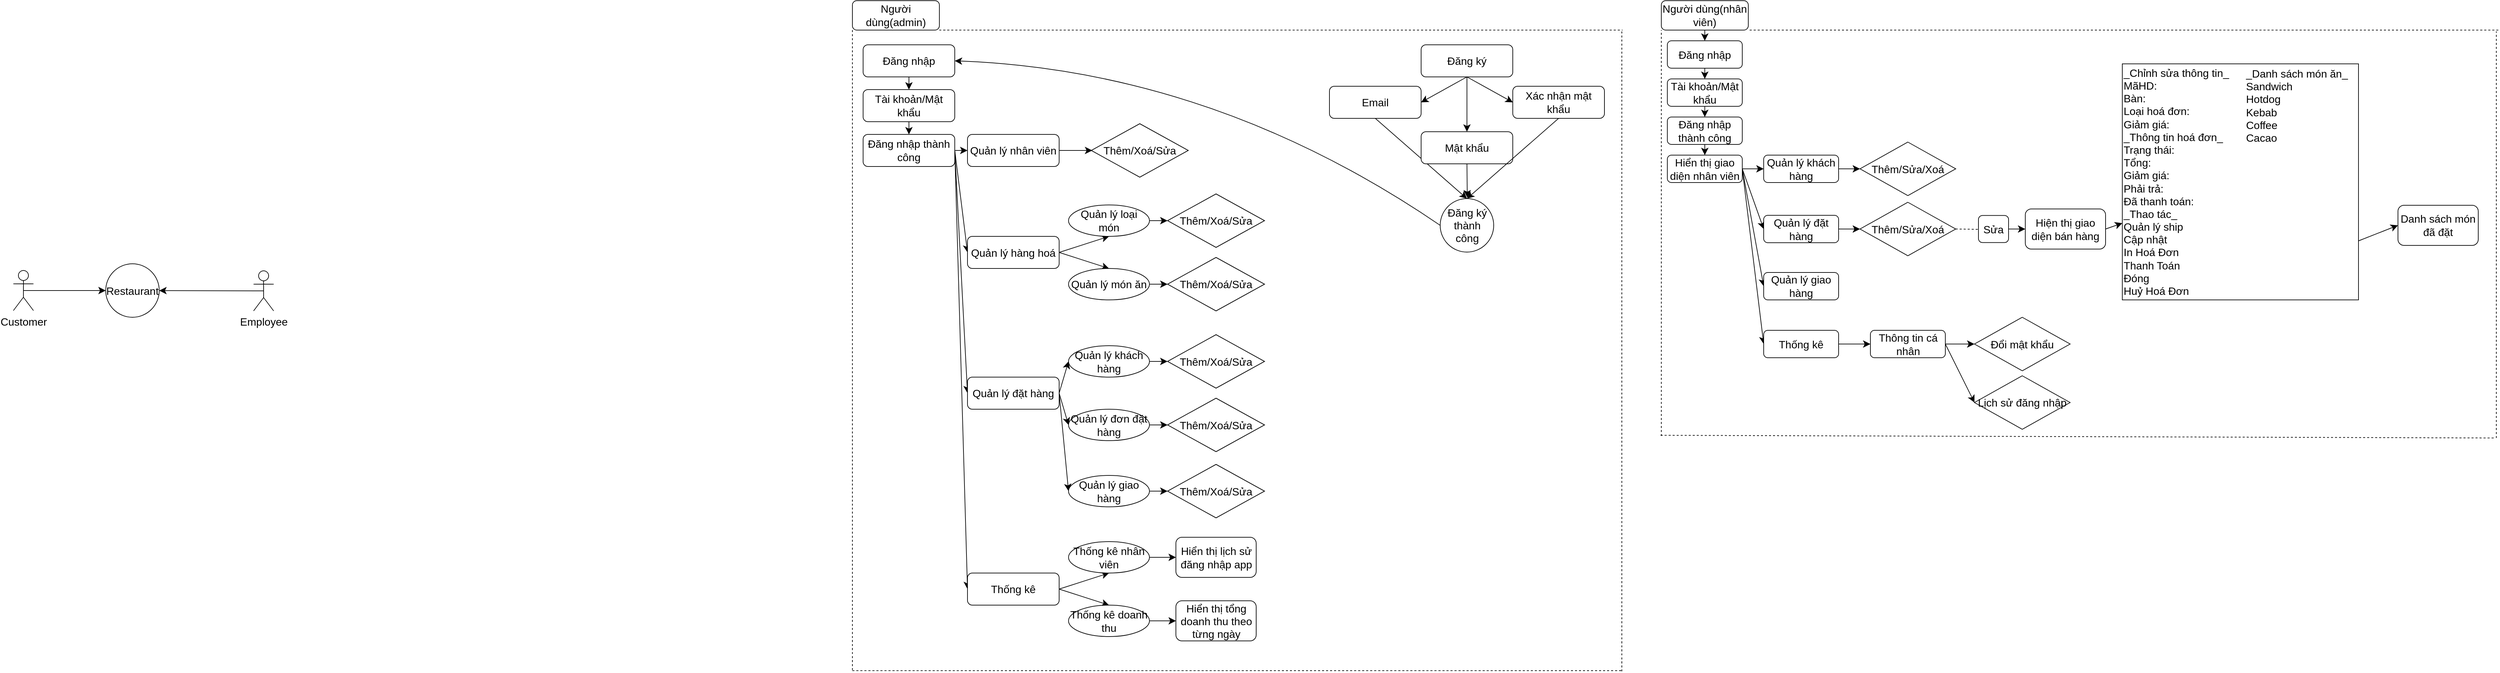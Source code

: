 <mxfile version="22.1.8" type="github">
  <diagram name="Page-1" id="rY_K6makJV8tmEoLIjzd">
    <mxGraphModel dx="2401" dy="366" grid="0" gridSize="10" guides="1" tooltips="1" connect="1" arrows="1" fold="1" page="0" pageScale="1" pageWidth="850" pageHeight="1100" math="0" shadow="0">
      <root>
        <mxCell id="0" />
        <mxCell id="1" parent="0" />
        <mxCell id="uzIWKKhnn1AGdui7la-n-1" value="Người dùng(admin)" style="rounded=1;whiteSpace=wrap;html=1;fontSize=16;" parent="1" vertex="1">
          <mxGeometry x="-16" y="36" width="130" height="44" as="geometry" />
        </mxCell>
        <mxCell id="uzIWKKhnn1AGdui7la-n-2" value="" style="endArrow=none;dashed=1;html=1;rounded=0;fontSize=12;startSize=8;endSize=8;edgeStyle=none;curved=1;exitX=1;exitY=1;exitDx=0;exitDy=0;" parent="1" source="uzIWKKhnn1AGdui7la-n-1" edge="1">
          <mxGeometry width="50" height="50" relative="1" as="geometry">
            <mxPoint x="175" y="225" as="sourcePoint" />
            <mxPoint x="1135" y="80" as="targetPoint" />
          </mxGeometry>
        </mxCell>
        <mxCell id="uzIWKKhnn1AGdui7la-n-3" value="" style="endArrow=none;dashed=1;html=1;rounded=0;fontSize=12;startSize=8;endSize=8;edgeStyle=none;curved=1;entryX=0;entryY=1;entryDx=0;entryDy=0;" parent="1" target="uzIWKKhnn1AGdui7la-n-1" edge="1">
          <mxGeometry width="50" height="50" relative="1" as="geometry">
            <mxPoint x="-16" y="1037" as="sourcePoint" />
            <mxPoint x="225" y="175" as="targetPoint" />
          </mxGeometry>
        </mxCell>
        <mxCell id="uzIWKKhnn1AGdui7la-n-7" style="edgeStyle=none;curved=1;rounded=0;orthogonalLoop=1;jettySize=auto;html=1;exitX=0.5;exitY=1;exitDx=0;exitDy=0;entryX=0.5;entryY=0;entryDx=0;entryDy=0;fontSize=12;startSize=8;endSize=8;" parent="1" source="uzIWKKhnn1AGdui7la-n-4" target="uzIWKKhnn1AGdui7la-n-6" edge="1">
          <mxGeometry relative="1" as="geometry" />
        </mxCell>
        <mxCell id="uzIWKKhnn1AGdui7la-n-4" value="Đăng nhập" style="rounded=1;whiteSpace=wrap;html=1;fontSize=16;" parent="1" vertex="1">
          <mxGeometry y="102" width="137" height="48" as="geometry" />
        </mxCell>
        <mxCell id="uzIWKKhnn1AGdui7la-n-81" style="edgeStyle=none;curved=1;rounded=0;orthogonalLoop=1;jettySize=auto;html=1;exitX=0.5;exitY=1;exitDx=0;exitDy=0;entryX=0.5;entryY=0;entryDx=0;entryDy=0;fontSize=12;startSize=8;endSize=8;" parent="1" source="uzIWKKhnn1AGdui7la-n-5" target="uzIWKKhnn1AGdui7la-n-79" edge="1">
          <mxGeometry relative="1" as="geometry" />
        </mxCell>
        <mxCell id="uzIWKKhnn1AGdui7la-n-82" style="edgeStyle=none;curved=1;rounded=0;orthogonalLoop=1;jettySize=auto;html=1;exitX=0.5;exitY=1;exitDx=0;exitDy=0;entryX=1;entryY=0.5;entryDx=0;entryDy=0;fontSize=12;startSize=8;endSize=8;" parent="1" source="uzIWKKhnn1AGdui7la-n-5" target="uzIWKKhnn1AGdui7la-n-78" edge="1">
          <mxGeometry relative="1" as="geometry" />
        </mxCell>
        <mxCell id="uzIWKKhnn1AGdui7la-n-83" style="edgeStyle=none;curved=1;rounded=0;orthogonalLoop=1;jettySize=auto;html=1;exitX=0.5;exitY=1;exitDx=0;exitDy=0;entryX=0;entryY=0.5;entryDx=0;entryDy=0;fontSize=12;startSize=8;endSize=8;" parent="1" source="uzIWKKhnn1AGdui7la-n-5" target="uzIWKKhnn1AGdui7la-n-80" edge="1">
          <mxGeometry relative="1" as="geometry" />
        </mxCell>
        <mxCell id="uzIWKKhnn1AGdui7la-n-5" value="Đăng ký" style="rounded=1;whiteSpace=wrap;html=1;fontSize=16;" parent="1" vertex="1">
          <mxGeometry x="834" y="102" width="137" height="48" as="geometry" />
        </mxCell>
        <mxCell id="uzIWKKhnn1AGdui7la-n-9" style="edgeStyle=none;curved=1;rounded=0;orthogonalLoop=1;jettySize=auto;html=1;exitX=0.5;exitY=1;exitDx=0;exitDy=0;entryX=0.5;entryY=0;entryDx=0;entryDy=0;fontSize=12;startSize=8;endSize=8;" parent="1" source="uzIWKKhnn1AGdui7la-n-6" target="uzIWKKhnn1AGdui7la-n-8" edge="1">
          <mxGeometry relative="1" as="geometry" />
        </mxCell>
        <mxCell id="uzIWKKhnn1AGdui7la-n-6" value="Tài khoản/Mật khẩu" style="rounded=1;whiteSpace=wrap;html=1;fontSize=16;" parent="1" vertex="1">
          <mxGeometry y="169" width="137" height="48" as="geometry" />
        </mxCell>
        <mxCell id="uzIWKKhnn1AGdui7la-n-11" style="edgeStyle=none;curved=1;rounded=0;orthogonalLoop=1;jettySize=auto;html=1;exitX=1;exitY=0.5;exitDx=0;exitDy=0;fontSize=12;startSize=8;endSize=8;" parent="1" source="uzIWKKhnn1AGdui7la-n-8" target="uzIWKKhnn1AGdui7la-n-10" edge="1">
          <mxGeometry relative="1" as="geometry" />
        </mxCell>
        <mxCell id="uzIWKKhnn1AGdui7la-n-15" style="edgeStyle=none;curved=1;rounded=0;orthogonalLoop=1;jettySize=auto;html=1;exitX=1;exitY=0.5;exitDx=0;exitDy=0;entryX=0;entryY=0.5;entryDx=0;entryDy=0;fontSize=12;startSize=8;endSize=8;" parent="1" source="uzIWKKhnn1AGdui7la-n-8" target="uzIWKKhnn1AGdui7la-n-12" edge="1">
          <mxGeometry relative="1" as="geometry" />
        </mxCell>
        <mxCell id="uzIWKKhnn1AGdui7la-n-16" style="edgeStyle=none;curved=1;rounded=0;orthogonalLoop=1;jettySize=auto;html=1;exitX=1;exitY=0.5;exitDx=0;exitDy=0;entryX=0;entryY=0.5;entryDx=0;entryDy=0;fontSize=12;startSize=8;endSize=8;" parent="1" source="uzIWKKhnn1AGdui7la-n-8" target="uzIWKKhnn1AGdui7la-n-13" edge="1">
          <mxGeometry relative="1" as="geometry" />
        </mxCell>
        <mxCell id="uzIWKKhnn1AGdui7la-n-17" style="edgeStyle=none;curved=1;rounded=0;orthogonalLoop=1;jettySize=auto;html=1;exitX=1;exitY=0.5;exitDx=0;exitDy=0;entryX=0;entryY=0.5;entryDx=0;entryDy=0;fontSize=12;startSize=8;endSize=8;" parent="1" source="uzIWKKhnn1AGdui7la-n-8" target="uzIWKKhnn1AGdui7la-n-14" edge="1">
          <mxGeometry relative="1" as="geometry" />
        </mxCell>
        <mxCell id="uzIWKKhnn1AGdui7la-n-8" value="Đăng nhập thành công" style="rounded=1;whiteSpace=wrap;html=1;fontSize=16;" parent="1" vertex="1">
          <mxGeometry y="236" width="137" height="48" as="geometry" />
        </mxCell>
        <mxCell id="uzIWKKhnn1AGdui7la-n-23" style="edgeStyle=none;curved=1;rounded=0;orthogonalLoop=1;jettySize=auto;html=1;exitX=1;exitY=0.5;exitDx=0;exitDy=0;entryX=0;entryY=0.5;entryDx=0;entryDy=0;fontSize=12;startSize=8;endSize=8;" parent="1" source="uzIWKKhnn1AGdui7la-n-10" edge="1">
          <mxGeometry relative="1" as="geometry">
            <mxPoint x="342.5" y="260" as="targetPoint" />
          </mxGeometry>
        </mxCell>
        <mxCell id="uzIWKKhnn1AGdui7la-n-10" value="Quản lý nhân viên" style="rounded=1;whiteSpace=wrap;html=1;fontSize=16;" parent="1" vertex="1">
          <mxGeometry x="156" y="236" width="137" height="48" as="geometry" />
        </mxCell>
        <mxCell id="uzIWKKhnn1AGdui7la-n-27" style="edgeStyle=none;curved=1;rounded=0;orthogonalLoop=1;jettySize=auto;html=1;exitX=1;exitY=0.5;exitDx=0;exitDy=0;entryX=0.5;entryY=1;entryDx=0;entryDy=0;fontSize=12;startSize=8;endSize=8;" parent="1" source="uzIWKKhnn1AGdui7la-n-12" target="uzIWKKhnn1AGdui7la-n-25" edge="1">
          <mxGeometry relative="1" as="geometry" />
        </mxCell>
        <mxCell id="uzIWKKhnn1AGdui7la-n-28" style="edgeStyle=none;curved=1;rounded=0;orthogonalLoop=1;jettySize=auto;html=1;exitX=1;exitY=0.5;exitDx=0;exitDy=0;entryX=0.5;entryY=0;entryDx=0;entryDy=0;fontSize=12;startSize=8;endSize=8;" parent="1" source="uzIWKKhnn1AGdui7la-n-12" target="uzIWKKhnn1AGdui7la-n-26" edge="1">
          <mxGeometry relative="1" as="geometry" />
        </mxCell>
        <mxCell id="uzIWKKhnn1AGdui7la-n-12" value="Quản lý hàng hoá" style="rounded=1;whiteSpace=wrap;html=1;fontSize=16;" parent="1" vertex="1">
          <mxGeometry x="156" y="388.5" width="137" height="48" as="geometry" />
        </mxCell>
        <mxCell id="uzIWKKhnn1AGdui7la-n-44" style="edgeStyle=none;curved=1;rounded=0;orthogonalLoop=1;jettySize=auto;html=1;exitX=1;exitY=0.5;exitDx=0;exitDy=0;entryX=0;entryY=0.5;entryDx=0;entryDy=0;fontSize=12;startSize=8;endSize=8;" parent="1" source="uzIWKKhnn1AGdui7la-n-13" target="uzIWKKhnn1AGdui7la-n-43" edge="1">
          <mxGeometry relative="1" as="geometry" />
        </mxCell>
        <mxCell id="uzIWKKhnn1AGdui7la-n-46" style="edgeStyle=none;curved=1;rounded=0;orthogonalLoop=1;jettySize=auto;html=1;exitX=1;exitY=0.5;exitDx=0;exitDy=0;entryX=0;entryY=0.5;entryDx=0;entryDy=0;fontSize=12;startSize=8;endSize=8;" parent="1" source="uzIWKKhnn1AGdui7la-n-13" target="uzIWKKhnn1AGdui7la-n-45" edge="1">
          <mxGeometry relative="1" as="geometry" />
        </mxCell>
        <mxCell id="uzIWKKhnn1AGdui7la-n-48" style="edgeStyle=none;curved=1;rounded=0;orthogonalLoop=1;jettySize=auto;html=1;exitX=1;exitY=0.5;exitDx=0;exitDy=0;entryX=0;entryY=0.5;entryDx=0;entryDy=0;fontSize=12;startSize=8;endSize=8;" parent="1" source="uzIWKKhnn1AGdui7la-n-13" target="uzIWKKhnn1AGdui7la-n-47" edge="1">
          <mxGeometry relative="1" as="geometry" />
        </mxCell>
        <mxCell id="uzIWKKhnn1AGdui7la-n-13" value="Quản lý đặt hàng" style="rounded=1;whiteSpace=wrap;html=1;fontSize=16;" parent="1" vertex="1">
          <mxGeometry x="156" y="599" width="137" height="48" as="geometry" />
        </mxCell>
        <mxCell id="uzIWKKhnn1AGdui7la-n-51" style="edgeStyle=none;curved=1;rounded=0;orthogonalLoop=1;jettySize=auto;html=1;exitX=1;exitY=0.5;exitDx=0;exitDy=0;entryX=0.5;entryY=1;entryDx=0;entryDy=0;fontSize=12;startSize=8;endSize=8;" parent="1" source="uzIWKKhnn1AGdui7la-n-14" target="uzIWKKhnn1AGdui7la-n-49" edge="1">
          <mxGeometry relative="1" as="geometry" />
        </mxCell>
        <mxCell id="uzIWKKhnn1AGdui7la-n-52" style="edgeStyle=none;curved=1;rounded=0;orthogonalLoop=1;jettySize=auto;html=1;exitX=1;exitY=0.5;exitDx=0;exitDy=0;entryX=0.5;entryY=0;entryDx=0;entryDy=0;fontSize=12;startSize=8;endSize=8;" parent="1" source="uzIWKKhnn1AGdui7la-n-14" target="uzIWKKhnn1AGdui7la-n-50" edge="1">
          <mxGeometry relative="1" as="geometry" />
        </mxCell>
        <mxCell id="uzIWKKhnn1AGdui7la-n-14" value="Thống kê" style="rounded=1;whiteSpace=wrap;html=1;fontSize=16;" parent="1" vertex="1">
          <mxGeometry x="156" y="892" width="137" height="48" as="geometry" />
        </mxCell>
        <mxCell id="uzIWKKhnn1AGdui7la-n-64" style="edgeStyle=none;curved=1;rounded=0;orthogonalLoop=1;jettySize=auto;html=1;exitX=1;exitY=0.5;exitDx=0;exitDy=0;entryX=0;entryY=0.5;entryDx=0;entryDy=0;fontSize=12;startSize=8;endSize=8;" parent="1" source="uzIWKKhnn1AGdui7la-n-25" target="uzIWKKhnn1AGdui7la-n-55" edge="1">
          <mxGeometry relative="1" as="geometry" />
        </mxCell>
        <mxCell id="uzIWKKhnn1AGdui7la-n-25" value="Quản lý loại món" style="ellipse;whiteSpace=wrap;html=1;fontSize=16;" parent="1" vertex="1">
          <mxGeometry x="307" y="341.5" width="121" height="47" as="geometry" />
        </mxCell>
        <mxCell id="uzIWKKhnn1AGdui7la-n-65" style="edgeStyle=none;curved=1;rounded=0;orthogonalLoop=1;jettySize=auto;html=1;exitX=1;exitY=0.5;exitDx=0;exitDy=0;entryX=0;entryY=0.5;entryDx=0;entryDy=0;fontSize=12;startSize=8;endSize=8;" parent="1" source="uzIWKKhnn1AGdui7la-n-26" target="uzIWKKhnn1AGdui7la-n-56" edge="1">
          <mxGeometry relative="1" as="geometry" />
        </mxCell>
        <mxCell id="uzIWKKhnn1AGdui7la-n-26" value="Quản lý món ăn" style="ellipse;whiteSpace=wrap;html=1;fontSize=16;" parent="1" vertex="1">
          <mxGeometry x="307" y="436.5" width="121" height="47" as="geometry" />
        </mxCell>
        <mxCell id="uzIWKKhnn1AGdui7la-n-66" style="edgeStyle=none;curved=1;rounded=0;orthogonalLoop=1;jettySize=auto;html=1;exitX=1;exitY=0.5;exitDx=0;exitDy=0;entryX=0;entryY=0.5;entryDx=0;entryDy=0;fontSize=12;startSize=8;endSize=8;" parent="1" source="uzIWKKhnn1AGdui7la-n-43" target="uzIWKKhnn1AGdui7la-n-57" edge="1">
          <mxGeometry relative="1" as="geometry" />
        </mxCell>
        <mxCell id="uzIWKKhnn1AGdui7la-n-43" value="Quản lý khách hàng" style="ellipse;whiteSpace=wrap;html=1;fontSize=16;" parent="1" vertex="1">
          <mxGeometry x="307" y="552" width="121" height="47" as="geometry" />
        </mxCell>
        <mxCell id="uzIWKKhnn1AGdui7la-n-67" style="edgeStyle=none;curved=1;rounded=0;orthogonalLoop=1;jettySize=auto;html=1;exitX=1;exitY=0.5;exitDx=0;exitDy=0;entryX=0;entryY=0.5;entryDx=0;entryDy=0;fontSize=12;startSize=8;endSize=8;" parent="1" source="uzIWKKhnn1AGdui7la-n-45" target="uzIWKKhnn1AGdui7la-n-59" edge="1">
          <mxGeometry relative="1" as="geometry" />
        </mxCell>
        <mxCell id="uzIWKKhnn1AGdui7la-n-45" value="Quản lý đơn đặt hàng" style="ellipse;whiteSpace=wrap;html=1;fontSize=16;" parent="1" vertex="1">
          <mxGeometry x="307" y="647" width="121" height="47" as="geometry" />
        </mxCell>
        <mxCell id="uzIWKKhnn1AGdui7la-n-68" style="edgeStyle=none;curved=1;rounded=0;orthogonalLoop=1;jettySize=auto;html=1;exitX=1;exitY=0.5;exitDx=0;exitDy=0;entryX=0;entryY=0.5;entryDx=0;entryDy=0;fontSize=12;startSize=8;endSize=8;" parent="1" source="uzIWKKhnn1AGdui7la-n-47" target="uzIWKKhnn1AGdui7la-n-61" edge="1">
          <mxGeometry relative="1" as="geometry" />
        </mxCell>
        <mxCell id="uzIWKKhnn1AGdui7la-n-47" value="Quản lý giao hàng" style="ellipse;whiteSpace=wrap;html=1;fontSize=16;" parent="1" vertex="1">
          <mxGeometry x="307" y="746" width="121" height="47" as="geometry" />
        </mxCell>
        <mxCell id="uzIWKKhnn1AGdui7la-n-71" style="edgeStyle=none;curved=1;rounded=0;orthogonalLoop=1;jettySize=auto;html=1;exitX=1;exitY=0.5;exitDx=0;exitDy=0;entryX=0;entryY=0.5;entryDx=0;entryDy=0;fontSize=12;startSize=8;endSize=8;" parent="1" source="uzIWKKhnn1AGdui7la-n-49" target="uzIWKKhnn1AGdui7la-n-75" edge="1">
          <mxGeometry relative="1" as="geometry">
            <mxPoint x="455" y="868.5" as="targetPoint" />
          </mxGeometry>
        </mxCell>
        <mxCell id="uzIWKKhnn1AGdui7la-n-49" value="Thống kê nhân viên" style="ellipse;whiteSpace=wrap;html=1;fontSize=16;" parent="1" vertex="1">
          <mxGeometry x="307" y="845" width="121" height="47" as="geometry" />
        </mxCell>
        <mxCell id="uzIWKKhnn1AGdui7la-n-74" style="edgeStyle=none;curved=1;rounded=0;orthogonalLoop=1;jettySize=auto;html=1;exitX=1;exitY=0.5;exitDx=0;exitDy=0;entryX=0;entryY=0.5;entryDx=0;entryDy=0;fontSize=12;startSize=8;endSize=8;" parent="1" source="uzIWKKhnn1AGdui7la-n-50" target="uzIWKKhnn1AGdui7la-n-76" edge="1">
          <mxGeometry relative="1" as="geometry">
            <mxPoint x="455" y="963.5" as="targetPoint" />
          </mxGeometry>
        </mxCell>
        <mxCell id="uzIWKKhnn1AGdui7la-n-50" value="Thống kê doanh thu" style="ellipse;whiteSpace=wrap;html=1;fontSize=16;" parent="1" vertex="1">
          <mxGeometry x="307" y="940" width="121" height="47" as="geometry" />
        </mxCell>
        <mxCell id="uzIWKKhnn1AGdui7la-n-54" value="Thêm/Xoá/Sửa" style="rhombus;whiteSpace=wrap;html=1;fontSize=16;" parent="1" vertex="1">
          <mxGeometry x="341" y="220" width="145" height="80" as="geometry" />
        </mxCell>
        <mxCell id="uzIWKKhnn1AGdui7la-n-55" value="Thêm/Xoá/Sửa" style="rhombus;whiteSpace=wrap;html=1;fontSize=16;" parent="1" vertex="1">
          <mxGeometry x="455" y="325" width="145" height="80" as="geometry" />
        </mxCell>
        <mxCell id="uzIWKKhnn1AGdui7la-n-56" value="Thêm/Xoá/Sửa" style="rhombus;whiteSpace=wrap;html=1;fontSize=16;" parent="1" vertex="1">
          <mxGeometry x="455" y="420" width="145" height="80" as="geometry" />
        </mxCell>
        <mxCell id="uzIWKKhnn1AGdui7la-n-57" value="Thêm/Xoá/Sửa" style="rhombus;whiteSpace=wrap;html=1;fontSize=16;" parent="1" vertex="1">
          <mxGeometry x="455" y="535.5" width="145" height="80" as="geometry" />
        </mxCell>
        <mxCell id="uzIWKKhnn1AGdui7la-n-59" value="Thêm/Xoá/Sửa" style="rhombus;whiteSpace=wrap;html=1;fontSize=16;" parent="1" vertex="1">
          <mxGeometry x="455" y="630.5" width="145" height="80" as="geometry" />
        </mxCell>
        <mxCell id="uzIWKKhnn1AGdui7la-n-61" value="Thêm/Xoá/Sửa" style="rhombus;whiteSpace=wrap;html=1;fontSize=16;" parent="1" vertex="1">
          <mxGeometry x="455" y="729.5" width="145" height="80" as="geometry" />
        </mxCell>
        <mxCell id="uzIWKKhnn1AGdui7la-n-75" value="Hiển thị lịch sử đăng nhập app" style="rounded=1;whiteSpace=wrap;html=1;fontSize=16;" parent="1" vertex="1">
          <mxGeometry x="467.5" y="838.5" width="120" height="60" as="geometry" />
        </mxCell>
        <mxCell id="uzIWKKhnn1AGdui7la-n-76" value="Hiển thị tổng doanh thu theo từng ngày" style="rounded=1;whiteSpace=wrap;html=1;fontSize=16;" parent="1" vertex="1">
          <mxGeometry x="467.5" y="933.5" width="120" height="60" as="geometry" />
        </mxCell>
        <mxCell id="uzIWKKhnn1AGdui7la-n-85" style="edgeStyle=none;curved=1;rounded=0;orthogonalLoop=1;jettySize=auto;html=1;exitX=0.5;exitY=1;exitDx=0;exitDy=0;entryX=0.5;entryY=0;entryDx=0;entryDy=0;fontSize=12;startSize=8;endSize=8;" parent="1" source="uzIWKKhnn1AGdui7la-n-78" target="uzIWKKhnn1AGdui7la-n-84" edge="1">
          <mxGeometry relative="1" as="geometry" />
        </mxCell>
        <mxCell id="uzIWKKhnn1AGdui7la-n-78" value="Email" style="rounded=1;whiteSpace=wrap;html=1;fontSize=16;" parent="1" vertex="1">
          <mxGeometry x="697" y="164" width="137" height="48" as="geometry" />
        </mxCell>
        <mxCell id="uzIWKKhnn1AGdui7la-n-86" style="edgeStyle=none;curved=1;rounded=0;orthogonalLoop=1;jettySize=auto;html=1;exitX=0.5;exitY=1;exitDx=0;exitDy=0;fontSize=12;startSize=8;endSize=8;" parent="1" source="uzIWKKhnn1AGdui7la-n-79" edge="1">
          <mxGeometry relative="1" as="geometry">
            <mxPoint x="903" y="330.333" as="targetPoint" />
          </mxGeometry>
        </mxCell>
        <mxCell id="uzIWKKhnn1AGdui7la-n-79" value="Mật khẩu" style="rounded=1;whiteSpace=wrap;html=1;fontSize=16;" parent="1" vertex="1">
          <mxGeometry x="834" y="232" width="137" height="48" as="geometry" />
        </mxCell>
        <mxCell id="uzIWKKhnn1AGdui7la-n-87" style="edgeStyle=none;curved=1;rounded=0;orthogonalLoop=1;jettySize=auto;html=1;exitX=0.5;exitY=1;exitDx=0;exitDy=0;entryX=0.5;entryY=0;entryDx=0;entryDy=0;fontSize=12;startSize=8;endSize=8;" parent="1" source="uzIWKKhnn1AGdui7la-n-80" target="uzIWKKhnn1AGdui7la-n-84" edge="1">
          <mxGeometry relative="1" as="geometry" />
        </mxCell>
        <mxCell id="uzIWKKhnn1AGdui7la-n-80" value="Xác nhận mật khẩu" style="rounded=1;whiteSpace=wrap;html=1;fontSize=16;" parent="1" vertex="1">
          <mxGeometry x="971" y="164" width="137" height="48" as="geometry" />
        </mxCell>
        <mxCell id="uzIWKKhnn1AGdui7la-n-88" style="edgeStyle=none;curved=1;rounded=0;orthogonalLoop=1;jettySize=auto;html=1;exitX=0;exitY=0.5;exitDx=0;exitDy=0;entryX=1;entryY=0.5;entryDx=0;entryDy=0;fontSize=12;startSize=8;endSize=8;" parent="1" source="uzIWKKhnn1AGdui7la-n-84" target="uzIWKKhnn1AGdui7la-n-4" edge="1">
          <mxGeometry relative="1" as="geometry">
            <Array as="points">
              <mxPoint x="524" y="141" />
            </Array>
          </mxGeometry>
        </mxCell>
        <mxCell id="uzIWKKhnn1AGdui7la-n-84" value="Đăng ký thành công" style="ellipse;whiteSpace=wrap;html=1;aspect=fixed;fontSize=16;" parent="1" vertex="1">
          <mxGeometry x="862.5" y="332" width="80" height="80" as="geometry" />
        </mxCell>
        <mxCell id="uzIWKKhnn1AGdui7la-n-89" value="" style="endArrow=none;dashed=1;html=1;rounded=0;fontSize=12;startSize=8;endSize=8;edgeStyle=none;curved=1;" parent="1" edge="1">
          <mxGeometry width="50" height="50" relative="1" as="geometry">
            <mxPoint x="1134" y="1039" as="sourcePoint" />
            <mxPoint x="1134" y="81" as="targetPoint" />
          </mxGeometry>
        </mxCell>
        <mxCell id="uzIWKKhnn1AGdui7la-n-90" value="" style="endArrow=none;dashed=1;html=1;rounded=0;fontSize=12;startSize=8;endSize=8;edgeStyle=none;curved=1;" parent="1" edge="1">
          <mxGeometry width="50" height="50" relative="1" as="geometry">
            <mxPoint x="-16" y="1038" as="sourcePoint" />
            <mxPoint x="1135" y="1038" as="targetPoint" />
          </mxGeometry>
        </mxCell>
        <mxCell id="uzIWKKhnn1AGdui7la-n-96" style="edgeStyle=none;curved=1;rounded=0;orthogonalLoop=1;jettySize=auto;html=1;exitX=0.5;exitY=1;exitDx=0;exitDy=0;entryX=0.5;entryY=0;entryDx=0;entryDy=0;fontSize=12;startSize=8;endSize=8;" parent="1" source="uzIWKKhnn1AGdui7la-n-91" target="uzIWKKhnn1AGdui7la-n-94" edge="1">
          <mxGeometry relative="1" as="geometry" />
        </mxCell>
        <mxCell id="uzIWKKhnn1AGdui7la-n-91" value="Người dùng(nhân viên)" style="rounded=1;whiteSpace=wrap;html=1;fontSize=16;" parent="1" vertex="1">
          <mxGeometry x="1193" y="36" width="130" height="44" as="geometry" />
        </mxCell>
        <mxCell id="uzIWKKhnn1AGdui7la-n-92" value="" style="endArrow=none;dashed=1;html=1;rounded=0;fontSize=12;startSize=8;endSize=8;edgeStyle=none;curved=1;entryX=1;entryY=1;entryDx=0;entryDy=0;" parent="1" target="uzIWKKhnn1AGdui7la-n-91" edge="1">
          <mxGeometry width="50" height="50" relative="1" as="geometry">
            <mxPoint x="2444" y="80" as="sourcePoint" />
            <mxPoint x="1400" y="141" as="targetPoint" />
          </mxGeometry>
        </mxCell>
        <mxCell id="uzIWKKhnn1AGdui7la-n-93" value="" style="endArrow=none;dashed=1;html=1;rounded=0;fontSize=12;startSize=8;endSize=8;edgeStyle=none;curved=1;entryX=0;entryY=1;entryDx=0;entryDy=0;" parent="1" target="uzIWKKhnn1AGdui7la-n-91" edge="1">
          <mxGeometry width="50" height="50" relative="1" as="geometry">
            <mxPoint x="1193" y="687" as="sourcePoint" />
            <mxPoint x="1400" y="141" as="targetPoint" />
          </mxGeometry>
        </mxCell>
        <mxCell id="uzIWKKhnn1AGdui7la-n-97" style="edgeStyle=none;curved=1;rounded=0;orthogonalLoop=1;jettySize=auto;html=1;exitX=0.5;exitY=1;exitDx=0;exitDy=0;entryX=0.5;entryY=0;entryDx=0;entryDy=0;fontSize=12;startSize=8;endSize=8;" parent="1" source="uzIWKKhnn1AGdui7la-n-94" target="uzIWKKhnn1AGdui7la-n-95" edge="1">
          <mxGeometry relative="1" as="geometry" />
        </mxCell>
        <mxCell id="uzIWKKhnn1AGdui7la-n-94" value="Đăng nhập" style="rounded=1;whiteSpace=wrap;html=1;fontSize=16;" parent="1" vertex="1">
          <mxGeometry x="1202" y="96" width="112" height="41" as="geometry" />
        </mxCell>
        <mxCell id="uzIWKKhnn1AGdui7la-n-99" style="edgeStyle=none;curved=1;rounded=0;orthogonalLoop=1;jettySize=auto;html=1;exitX=0.5;exitY=1;exitDx=0;exitDy=0;entryX=0.5;entryY=0;entryDx=0;entryDy=0;fontSize=12;startSize=8;endSize=8;" parent="1" source="uzIWKKhnn1AGdui7la-n-95" target="uzIWKKhnn1AGdui7la-n-98" edge="1">
          <mxGeometry relative="1" as="geometry" />
        </mxCell>
        <mxCell id="uzIWKKhnn1AGdui7la-n-95" value="Tài khoản/Mật khẩu" style="rounded=1;whiteSpace=wrap;html=1;fontSize=16;" parent="1" vertex="1">
          <mxGeometry x="1202" y="153" width="112" height="41" as="geometry" />
        </mxCell>
        <mxCell id="uzIWKKhnn1AGdui7la-n-101" style="edgeStyle=none;curved=1;rounded=0;orthogonalLoop=1;jettySize=auto;html=1;exitX=0.5;exitY=1;exitDx=0;exitDy=0;entryX=0.5;entryY=0;entryDx=0;entryDy=0;fontSize=12;startSize=8;endSize=8;" parent="1" source="uzIWKKhnn1AGdui7la-n-98" target="uzIWKKhnn1AGdui7la-n-100" edge="1">
          <mxGeometry relative="1" as="geometry" />
        </mxCell>
        <mxCell id="uzIWKKhnn1AGdui7la-n-98" value="Đăng nhập thành công" style="rounded=1;whiteSpace=wrap;html=1;fontSize=16;" parent="1" vertex="1">
          <mxGeometry x="1202" y="210" width="112" height="41" as="geometry" />
        </mxCell>
        <mxCell id="uzIWKKhnn1AGdui7la-n-105" style="edgeStyle=none;curved=1;rounded=0;orthogonalLoop=1;jettySize=auto;html=1;exitX=1;exitY=0.5;exitDx=0;exitDy=0;entryX=0;entryY=0.5;entryDx=0;entryDy=0;fontSize=12;startSize=8;endSize=8;" parent="1" source="uzIWKKhnn1AGdui7la-n-100" target="uzIWKKhnn1AGdui7la-n-102" edge="1">
          <mxGeometry relative="1" as="geometry" />
        </mxCell>
        <mxCell id="uzIWKKhnn1AGdui7la-n-108" style="edgeStyle=none;curved=1;rounded=0;orthogonalLoop=1;jettySize=auto;html=1;exitX=1;exitY=0.5;exitDx=0;exitDy=0;entryX=0;entryY=0.5;entryDx=0;entryDy=0;fontSize=12;startSize=8;endSize=8;" parent="1" source="uzIWKKhnn1AGdui7la-n-100" target="uzIWKKhnn1AGdui7la-n-106" edge="1">
          <mxGeometry relative="1" as="geometry" />
        </mxCell>
        <mxCell id="uzIWKKhnn1AGdui7la-n-116" style="edgeStyle=none;curved=1;rounded=0;orthogonalLoop=1;jettySize=auto;html=1;exitX=1;exitY=0.5;exitDx=0;exitDy=0;entryX=0;entryY=0.5;entryDx=0;entryDy=0;fontSize=12;startSize=8;endSize=8;" parent="1" source="uzIWKKhnn1AGdui7la-n-100" target="uzIWKKhnn1AGdui7la-n-115" edge="1">
          <mxGeometry relative="1" as="geometry" />
        </mxCell>
        <mxCell id="uzIWKKhnn1AGdui7la-n-118" style="edgeStyle=none;curved=1;rounded=0;orthogonalLoop=1;jettySize=auto;html=1;exitX=1;exitY=0.5;exitDx=0;exitDy=0;entryX=0;entryY=0.5;entryDx=0;entryDy=0;fontSize=12;startSize=8;endSize=8;" parent="1" source="uzIWKKhnn1AGdui7la-n-100" target="uzIWKKhnn1AGdui7la-n-117" edge="1">
          <mxGeometry relative="1" as="geometry" />
        </mxCell>
        <mxCell id="uzIWKKhnn1AGdui7la-n-100" value="Hiển thị giao diện nhân viên" style="rounded=1;whiteSpace=wrap;html=1;fontSize=16;" parent="1" vertex="1">
          <mxGeometry x="1202" y="267" width="112" height="41" as="geometry" />
        </mxCell>
        <mxCell id="uzIWKKhnn1AGdui7la-n-104" style="edgeStyle=none;curved=1;rounded=0;orthogonalLoop=1;jettySize=auto;html=1;exitX=1;exitY=0.5;exitDx=0;exitDy=0;entryX=0;entryY=0.5;entryDx=0;entryDy=0;fontSize=12;startSize=8;endSize=8;" parent="1" source="uzIWKKhnn1AGdui7la-n-102" target="uzIWKKhnn1AGdui7la-n-103" edge="1">
          <mxGeometry relative="1" as="geometry" />
        </mxCell>
        <mxCell id="uzIWKKhnn1AGdui7la-n-102" value="Quản lý khách hàng" style="rounded=1;whiteSpace=wrap;html=1;fontSize=16;" parent="1" vertex="1">
          <mxGeometry x="1346" y="267" width="112" height="41" as="geometry" />
        </mxCell>
        <mxCell id="uzIWKKhnn1AGdui7la-n-103" value="Thêm/Sửa/Xoá" style="rhombus;whiteSpace=wrap;html=1;fontSize=16;" parent="1" vertex="1">
          <mxGeometry x="1490" y="247.5" width="143" height="80" as="geometry" />
        </mxCell>
        <mxCell id="uzIWKKhnn1AGdui7la-n-110" style="edgeStyle=none;curved=1;rounded=0;orthogonalLoop=1;jettySize=auto;html=1;exitX=1;exitY=0.5;exitDx=0;exitDy=0;entryX=0;entryY=0.5;entryDx=0;entryDy=0;fontSize=12;startSize=8;endSize=8;" parent="1" source="uzIWKKhnn1AGdui7la-n-106" target="uzIWKKhnn1AGdui7la-n-109" edge="1">
          <mxGeometry relative="1" as="geometry" />
        </mxCell>
        <mxCell id="uzIWKKhnn1AGdui7la-n-106" value="Quản lý đặt hàng" style="rounded=1;whiteSpace=wrap;html=1;fontSize=16;" parent="1" vertex="1">
          <mxGeometry x="1346" y="357" width="112" height="41" as="geometry" />
        </mxCell>
        <mxCell id="uzIWKKhnn1AGdui7la-n-109" value="Thêm/Sửa/Xoá" style="rhombus;whiteSpace=wrap;html=1;fontSize=16;" parent="1" vertex="1">
          <mxGeometry x="1490" y="337.5" width="143" height="80" as="geometry" />
        </mxCell>
        <mxCell id="uzIWKKhnn1AGdui7la-n-111" value="" style="endArrow=none;dashed=1;html=1;rounded=0;fontSize=12;startSize=8;endSize=8;edgeStyle=none;curved=1;exitX=1;exitY=0.5;exitDx=0;exitDy=0;" parent="1" source="uzIWKKhnn1AGdui7la-n-109" edge="1">
          <mxGeometry width="50" height="50" relative="1" as="geometry">
            <mxPoint x="1608" y="379" as="sourcePoint" />
            <mxPoint x="1667" y="378" as="targetPoint" />
          </mxGeometry>
        </mxCell>
        <mxCell id="uzIWKKhnn1AGdui7la-n-114" style="edgeStyle=none;curved=1;rounded=0;orthogonalLoop=1;jettySize=auto;html=1;exitX=1;exitY=0.5;exitDx=0;exitDy=0;entryX=0;entryY=0.5;entryDx=0;entryDy=0;fontSize=12;startSize=8;endSize=8;" parent="1" source="uzIWKKhnn1AGdui7la-n-112" target="uzIWKKhnn1AGdui7la-n-113" edge="1">
          <mxGeometry relative="1" as="geometry" />
        </mxCell>
        <mxCell id="uzIWKKhnn1AGdui7la-n-112" value="Sửa" style="rounded=1;whiteSpace=wrap;html=1;fontSize=16;" parent="1" vertex="1">
          <mxGeometry x="1667" y="357.25" width="45" height="40.5" as="geometry" />
        </mxCell>
        <mxCell id="uzIWKKhnn1AGdui7la-n-128" style="edgeStyle=none;curved=1;rounded=0;orthogonalLoop=1;jettySize=auto;html=1;exitX=1;exitY=0.5;exitDx=0;exitDy=0;fontSize=12;startSize=8;endSize=8;" parent="1" source="uzIWKKhnn1AGdui7la-n-113" target="uzIWKKhnn1AGdui7la-n-127" edge="1">
          <mxGeometry relative="1" as="geometry" />
        </mxCell>
        <mxCell id="uzIWKKhnn1AGdui7la-n-113" value="Hiện thị giao diện bán hàng" style="rounded=1;whiteSpace=wrap;html=1;fontSize=16;" parent="1" vertex="1">
          <mxGeometry x="1737" y="347.5" width="120" height="60" as="geometry" />
        </mxCell>
        <mxCell id="uzIWKKhnn1AGdui7la-n-115" value="Quản lý giao hàng" style="rounded=1;whiteSpace=wrap;html=1;fontSize=16;" parent="1" vertex="1">
          <mxGeometry x="1346" y="442.5" width="112" height="41" as="geometry" />
        </mxCell>
        <mxCell id="uzIWKKhnn1AGdui7la-n-121" style="edgeStyle=none;curved=1;rounded=0;orthogonalLoop=1;jettySize=auto;html=1;exitX=1;exitY=0.5;exitDx=0;exitDy=0;entryX=0;entryY=0.5;entryDx=0;entryDy=0;fontSize=12;startSize=8;endSize=8;" parent="1" source="uzIWKKhnn1AGdui7la-n-117" target="uzIWKKhnn1AGdui7la-n-119" edge="1">
          <mxGeometry relative="1" as="geometry" />
        </mxCell>
        <mxCell id="uzIWKKhnn1AGdui7la-n-117" value="Thống kê" style="rounded=1;whiteSpace=wrap;html=1;fontSize=16;" parent="1" vertex="1">
          <mxGeometry x="1346" y="529" width="112" height="41" as="geometry" />
        </mxCell>
        <mxCell id="uzIWKKhnn1AGdui7la-n-124" style="edgeStyle=none;curved=1;rounded=0;orthogonalLoop=1;jettySize=auto;html=1;exitX=1;exitY=0.5;exitDx=0;exitDy=0;entryX=0;entryY=0.5;entryDx=0;entryDy=0;fontSize=12;startSize=8;endSize=8;" parent="1" source="uzIWKKhnn1AGdui7la-n-119" target="uzIWKKhnn1AGdui7la-n-122" edge="1">
          <mxGeometry relative="1" as="geometry" />
        </mxCell>
        <mxCell id="uzIWKKhnn1AGdui7la-n-126" style="edgeStyle=none;curved=1;rounded=0;orthogonalLoop=1;jettySize=auto;html=1;exitX=1;exitY=0.5;exitDx=0;exitDy=0;entryX=0;entryY=0.5;entryDx=0;entryDy=0;fontSize=12;startSize=8;endSize=8;" parent="1" source="uzIWKKhnn1AGdui7la-n-119" target="uzIWKKhnn1AGdui7la-n-123" edge="1">
          <mxGeometry relative="1" as="geometry" />
        </mxCell>
        <mxCell id="uzIWKKhnn1AGdui7la-n-119" value="Thông tin cá nhân" style="rounded=1;whiteSpace=wrap;html=1;fontSize=16;" parent="1" vertex="1">
          <mxGeometry x="1505.5" y="529" width="112" height="41" as="geometry" />
        </mxCell>
        <mxCell id="uzIWKKhnn1AGdui7la-n-122" value="Đổi mật khẩu" style="rhombus;whiteSpace=wrap;html=1;fontSize=16;" parent="1" vertex="1">
          <mxGeometry x="1661" y="509.5" width="143" height="80" as="geometry" />
        </mxCell>
        <mxCell id="uzIWKKhnn1AGdui7la-n-123" value="Lịch sử đăng nhập" style="rhombus;whiteSpace=wrap;html=1;fontSize=16;" parent="1" vertex="1">
          <mxGeometry x="1661" y="597" width="143" height="80" as="geometry" />
        </mxCell>
        <mxCell id="uzIWKKhnn1AGdui7la-n-131" style="edgeStyle=none;curved=1;rounded=0;orthogonalLoop=1;jettySize=auto;html=1;exitX=1;exitY=0.75;exitDx=0;exitDy=0;entryX=0;entryY=0.5;entryDx=0;entryDy=0;fontSize=12;startSize=8;endSize=8;" parent="1" source="uzIWKKhnn1AGdui7la-n-127" target="uzIWKKhnn1AGdui7la-n-130" edge="1">
          <mxGeometry relative="1" as="geometry" />
        </mxCell>
        <mxCell id="uzIWKKhnn1AGdui7la-n-127" value="_Chỉnh sửa thông tin_&lt;br&gt;MãHD:&lt;br&gt;Bàn:&lt;br&gt;Loại hoá đơn:&lt;br&gt;Giảm giá:&lt;br&gt;_Thông tin hoá đơn_&lt;br&gt;Trạng thái:&lt;br&gt;Tổng:&lt;br&gt;Giảm giá:&lt;br&gt;Phải trả:&lt;br&gt;Đã thanh toán:&lt;br&gt;_Thao tác_&lt;br&gt;Quản lý ship&lt;br&gt;Cập nhật&lt;br&gt;In Hoá Đơn&lt;br&gt;Thanh Toán&lt;br&gt;Đóng&lt;br&gt;Huỷ Hoá Đơn" style="whiteSpace=wrap;html=1;aspect=fixed;fontSize=16;align=left;" parent="1" vertex="1">
          <mxGeometry x="1882" y="130.5" width="353" height="353" as="geometry" />
        </mxCell>
        <mxCell id="uzIWKKhnn1AGdui7la-n-129" value="_Danh sách món ăn_&lt;br&gt;Sandwich&lt;br&gt;Hotdog&lt;br&gt;Kebab&lt;br&gt;Coffee&lt;br&gt;Cacao" style="text;html=1;align=left;verticalAlign=middle;resizable=0;points=[];autosize=1;strokeColor=none;fillColor=none;fontSize=16;" parent="1" vertex="1">
          <mxGeometry x="2065" y="129.5" width="170" height="127" as="geometry" />
        </mxCell>
        <mxCell id="uzIWKKhnn1AGdui7la-n-130" value="Danh sách món đã đặt" style="rounded=1;whiteSpace=wrap;html=1;fontSize=16;" parent="1" vertex="1">
          <mxGeometry x="2294" y="342" width="120" height="60" as="geometry" />
        </mxCell>
        <mxCell id="uzIWKKhnn1AGdui7la-n-132" value="" style="endArrow=none;dashed=1;html=1;rounded=0;fontSize=12;startSize=8;endSize=8;edgeStyle=none;curved=1;" parent="1" edge="1">
          <mxGeometry width="50" height="50" relative="1" as="geometry">
            <mxPoint x="1192" y="686" as="sourcePoint" />
            <mxPoint x="2438" y="690" as="targetPoint" />
          </mxGeometry>
        </mxCell>
        <mxCell id="uzIWKKhnn1AGdui7la-n-133" value="" style="endArrow=none;dashed=1;html=1;rounded=0;fontSize=12;startSize=8;endSize=8;edgeStyle=none;curved=1;" parent="1" edge="1">
          <mxGeometry width="50" height="50" relative="1" as="geometry">
            <mxPoint x="2441" y="690" as="sourcePoint" />
            <mxPoint x="2441" y="82" as="targetPoint" />
          </mxGeometry>
        </mxCell>
        <mxCell id="hU77d2BvjfXM9u0-Pfxk-3" style="edgeStyle=none;curved=1;rounded=0;orthogonalLoop=1;jettySize=auto;html=1;exitX=0.5;exitY=0.5;exitDx=0;exitDy=0;exitPerimeter=0;entryX=0;entryY=0.5;entryDx=0;entryDy=0;fontSize=12;startSize=8;endSize=8;" edge="1" parent="1" source="hU77d2BvjfXM9u0-Pfxk-1" target="hU77d2BvjfXM9u0-Pfxk-2">
          <mxGeometry relative="1" as="geometry" />
        </mxCell>
        <mxCell id="hU77d2BvjfXM9u0-Pfxk-1" value="Customer" style="shape=umlActor;verticalLabelPosition=bottom;verticalAlign=top;html=1;outlineConnect=0;fontSize=16;" vertex="1" parent="1">
          <mxGeometry x="-1270" y="439.5" width="30" height="60" as="geometry" />
        </mxCell>
        <mxCell id="hU77d2BvjfXM9u0-Pfxk-2" value="Restaurant" style="ellipse;whiteSpace=wrap;html=1;aspect=fixed;fontSize=16;" vertex="1" parent="1">
          <mxGeometry x="-1132" y="429.5" width="80" height="80" as="geometry" />
        </mxCell>
        <mxCell id="hU77d2BvjfXM9u0-Pfxk-5" style="edgeStyle=none;curved=1;rounded=0;orthogonalLoop=1;jettySize=auto;html=1;exitX=0.5;exitY=0.5;exitDx=0;exitDy=0;exitPerimeter=0;fontSize=12;startSize=8;endSize=8;" edge="1" parent="1" source="hU77d2BvjfXM9u0-Pfxk-4" target="hU77d2BvjfXM9u0-Pfxk-2">
          <mxGeometry relative="1" as="geometry" />
        </mxCell>
        <mxCell id="hU77d2BvjfXM9u0-Pfxk-4" value="Employee" style="shape=umlActor;verticalLabelPosition=bottom;verticalAlign=top;html=1;outlineConnect=0;fontSize=16;" vertex="1" parent="1">
          <mxGeometry x="-911" y="440" width="30" height="60" as="geometry" />
        </mxCell>
      </root>
    </mxGraphModel>
  </diagram>
</mxfile>
